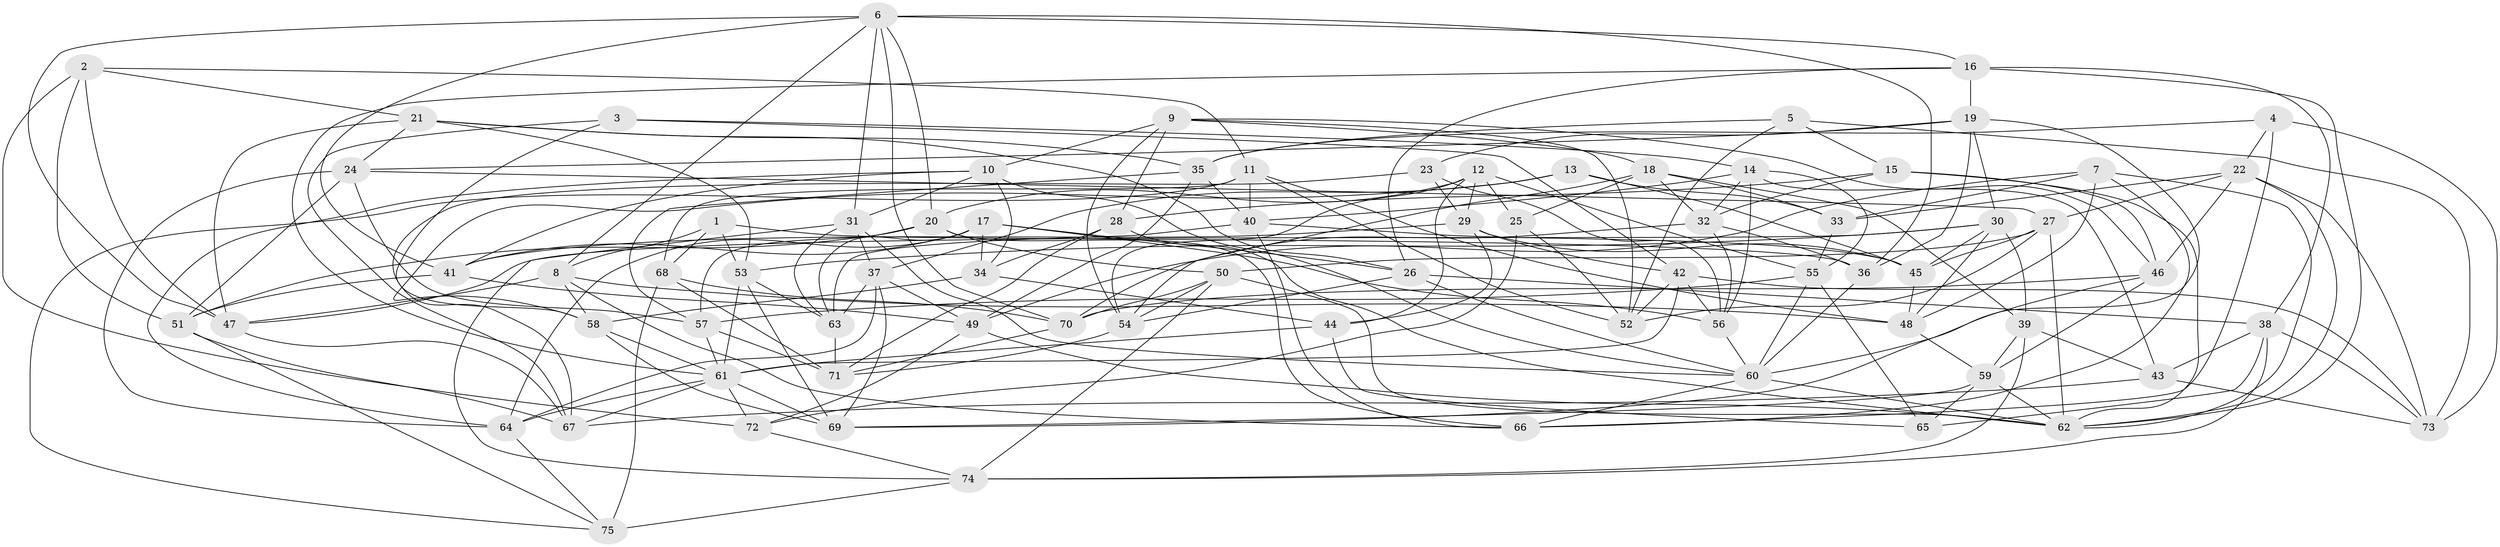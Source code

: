 // original degree distribution, {4: 1.0}
// Generated by graph-tools (version 1.1) at 2025/26/03/09/25 03:26:58]
// undirected, 75 vertices, 217 edges
graph export_dot {
graph [start="1"]
  node [color=gray90,style=filled];
  1;
  2;
  3;
  4;
  5;
  6;
  7;
  8;
  9;
  10;
  11;
  12;
  13;
  14;
  15;
  16;
  17;
  18;
  19;
  20;
  21;
  22;
  23;
  24;
  25;
  26;
  27;
  28;
  29;
  30;
  31;
  32;
  33;
  34;
  35;
  36;
  37;
  38;
  39;
  40;
  41;
  42;
  43;
  44;
  45;
  46;
  47;
  48;
  49;
  50;
  51;
  52;
  53;
  54;
  55;
  56;
  57;
  58;
  59;
  60;
  61;
  62;
  63;
  64;
  65;
  66;
  67;
  68;
  69;
  70;
  71;
  72;
  73;
  74;
  75;
  1 -- 8 [weight=1.0];
  1 -- 36 [weight=1.0];
  1 -- 53 [weight=1.0];
  1 -- 68 [weight=1.0];
  2 -- 11 [weight=1.0];
  2 -- 21 [weight=1.0];
  2 -- 47 [weight=1.0];
  2 -- 51 [weight=1.0];
  2 -- 72 [weight=2.0];
  3 -- 14 [weight=1.0];
  3 -- 42 [weight=1.0];
  3 -- 58 [weight=1.0];
  3 -- 67 [weight=1.0];
  4 -- 22 [weight=1.0];
  4 -- 35 [weight=1.0];
  4 -- 66 [weight=1.0];
  4 -- 73 [weight=1.0];
  5 -- 15 [weight=1.0];
  5 -- 35 [weight=1.0];
  5 -- 52 [weight=1.0];
  5 -- 73 [weight=1.0];
  6 -- 8 [weight=1.0];
  6 -- 16 [weight=1.0];
  6 -- 20 [weight=1.0];
  6 -- 31 [weight=1.0];
  6 -- 36 [weight=1.0];
  6 -- 41 [weight=1.0];
  6 -- 47 [weight=1.0];
  6 -- 70 [weight=1.0];
  7 -- 33 [weight=2.0];
  7 -- 48 [weight=1.0];
  7 -- 49 [weight=1.0];
  7 -- 62 [weight=1.0];
  7 -- 66 [weight=1.0];
  8 -- 47 [weight=1.0];
  8 -- 48 [weight=1.0];
  8 -- 58 [weight=1.0];
  8 -- 66 [weight=1.0];
  9 -- 10 [weight=1.0];
  9 -- 18 [weight=1.0];
  9 -- 28 [weight=1.0];
  9 -- 46 [weight=1.0];
  9 -- 52 [weight=1.0];
  9 -- 54 [weight=1.0];
  10 -- 31 [weight=1.0];
  10 -- 34 [weight=1.0];
  10 -- 41 [weight=1.0];
  10 -- 60 [weight=1.0];
  10 -- 64 [weight=1.0];
  11 -- 40 [weight=1.0];
  11 -- 48 [weight=1.0];
  11 -- 52 [weight=1.0];
  11 -- 68 [weight=1.0];
  11 -- 75 [weight=1.0];
  12 -- 20 [weight=1.0];
  12 -- 25 [weight=1.0];
  12 -- 29 [weight=1.0];
  12 -- 44 [weight=1.0];
  12 -- 54 [weight=1.0];
  12 -- 55 [weight=1.0];
  13 -- 33 [weight=1.0];
  13 -- 37 [weight=1.0];
  13 -- 45 [weight=1.0];
  13 -- 58 [weight=1.0];
  14 -- 32 [weight=1.0];
  14 -- 40 [weight=1.0];
  14 -- 43 [weight=1.0];
  14 -- 55 [weight=1.0];
  14 -- 56 [weight=1.0];
  15 -- 28 [weight=2.0];
  15 -- 32 [weight=1.0];
  15 -- 46 [weight=1.0];
  15 -- 62 [weight=1.0];
  16 -- 19 [weight=1.0];
  16 -- 26 [weight=1.0];
  16 -- 38 [weight=1.0];
  16 -- 61 [weight=1.0];
  16 -- 62 [weight=1.0];
  17 -- 26 [weight=1.0];
  17 -- 34 [weight=1.0];
  17 -- 41 [weight=1.0];
  17 -- 56 [weight=1.0];
  17 -- 63 [weight=1.0];
  17 -- 64 [weight=1.0];
  18 -- 25 [weight=1.0];
  18 -- 32 [weight=1.0];
  18 -- 33 [weight=1.0];
  18 -- 39 [weight=1.0];
  18 -- 54 [weight=1.0];
  19 -- 23 [weight=1.0];
  19 -- 24 [weight=1.0];
  19 -- 30 [weight=1.0];
  19 -- 36 [weight=1.0];
  19 -- 60 [weight=1.0];
  20 -- 50 [weight=1.0];
  20 -- 51 [weight=1.0];
  20 -- 57 [weight=1.0];
  20 -- 66 [weight=1.0];
  21 -- 24 [weight=1.0];
  21 -- 26 [weight=1.0];
  21 -- 35 [weight=1.0];
  21 -- 47 [weight=1.0];
  21 -- 53 [weight=1.0];
  22 -- 27 [weight=1.0];
  22 -- 33 [weight=1.0];
  22 -- 46 [weight=1.0];
  22 -- 62 [weight=1.0];
  22 -- 73 [weight=1.0];
  23 -- 29 [weight=1.0];
  23 -- 56 [weight=1.0];
  23 -- 67 [weight=1.0];
  24 -- 27 [weight=1.0];
  24 -- 51 [weight=1.0];
  24 -- 57 [weight=1.0];
  24 -- 64 [weight=1.0];
  25 -- 52 [weight=1.0];
  25 -- 72 [weight=1.0];
  26 -- 38 [weight=1.0];
  26 -- 54 [weight=1.0];
  26 -- 60 [weight=1.0];
  27 -- 45 [weight=1.0];
  27 -- 50 [weight=1.0];
  27 -- 52 [weight=1.0];
  27 -- 62 [weight=1.0];
  28 -- 34 [weight=1.0];
  28 -- 62 [weight=1.0];
  28 -- 71 [weight=1.0];
  29 -- 41 [weight=1.0];
  29 -- 42 [weight=1.0];
  29 -- 44 [weight=1.0];
  29 -- 45 [weight=1.0];
  30 -- 39 [weight=1.0];
  30 -- 45 [weight=1.0];
  30 -- 47 [weight=1.0];
  30 -- 48 [weight=1.0];
  30 -- 53 [weight=1.0];
  31 -- 37 [weight=1.0];
  31 -- 60 [weight=1.0];
  31 -- 63 [weight=1.0];
  31 -- 74 [weight=1.0];
  32 -- 36 [weight=1.0];
  32 -- 56 [weight=1.0];
  32 -- 70 [weight=1.0];
  33 -- 55 [weight=1.0];
  34 -- 44 [weight=2.0];
  34 -- 58 [weight=1.0];
  35 -- 40 [weight=1.0];
  35 -- 49 [weight=1.0];
  35 -- 57 [weight=1.0];
  36 -- 60 [weight=2.0];
  37 -- 49 [weight=1.0];
  37 -- 63 [weight=1.0];
  37 -- 64 [weight=1.0];
  37 -- 69 [weight=1.0];
  38 -- 43 [weight=1.0];
  38 -- 65 [weight=1.0];
  38 -- 73 [weight=1.0];
  38 -- 74 [weight=1.0];
  39 -- 43 [weight=2.0];
  39 -- 59 [weight=1.0];
  39 -- 74 [weight=1.0];
  40 -- 45 [weight=1.0];
  40 -- 63 [weight=1.0];
  40 -- 66 [weight=1.0];
  41 -- 49 [weight=1.0];
  41 -- 51 [weight=1.0];
  42 -- 52 [weight=1.0];
  42 -- 56 [weight=1.0];
  42 -- 61 [weight=1.0];
  42 -- 73 [weight=1.0];
  43 -- 67 [weight=1.0];
  43 -- 73 [weight=1.0];
  44 -- 61 [weight=1.0];
  44 -- 65 [weight=1.0];
  45 -- 48 [weight=1.0];
  46 -- 59 [weight=1.0];
  46 -- 69 [weight=1.0];
  46 -- 70 [weight=1.0];
  47 -- 67 [weight=1.0];
  48 -- 59 [weight=1.0];
  49 -- 62 [weight=1.0];
  49 -- 72 [weight=1.0];
  50 -- 54 [weight=1.0];
  50 -- 62 [weight=1.0];
  50 -- 70 [weight=1.0];
  50 -- 74 [weight=1.0];
  51 -- 67 [weight=1.0];
  51 -- 75 [weight=1.0];
  53 -- 61 [weight=1.0];
  53 -- 63 [weight=1.0];
  53 -- 69 [weight=1.0];
  54 -- 71 [weight=1.0];
  55 -- 57 [weight=1.0];
  55 -- 60 [weight=1.0];
  55 -- 65 [weight=1.0];
  56 -- 60 [weight=1.0];
  57 -- 61 [weight=1.0];
  57 -- 71 [weight=1.0];
  58 -- 61 [weight=1.0];
  58 -- 69 [weight=1.0];
  59 -- 62 [weight=1.0];
  59 -- 65 [weight=1.0];
  59 -- 69 [weight=1.0];
  60 -- 62 [weight=1.0];
  60 -- 66 [weight=1.0];
  61 -- 64 [weight=1.0];
  61 -- 67 [weight=1.0];
  61 -- 69 [weight=1.0];
  61 -- 72 [weight=1.0];
  63 -- 71 [weight=1.0];
  64 -- 75 [weight=1.0];
  68 -- 70 [weight=1.0];
  68 -- 71 [weight=1.0];
  68 -- 75 [weight=2.0];
  70 -- 71 [weight=1.0];
  72 -- 74 [weight=1.0];
  74 -- 75 [weight=1.0];
}
